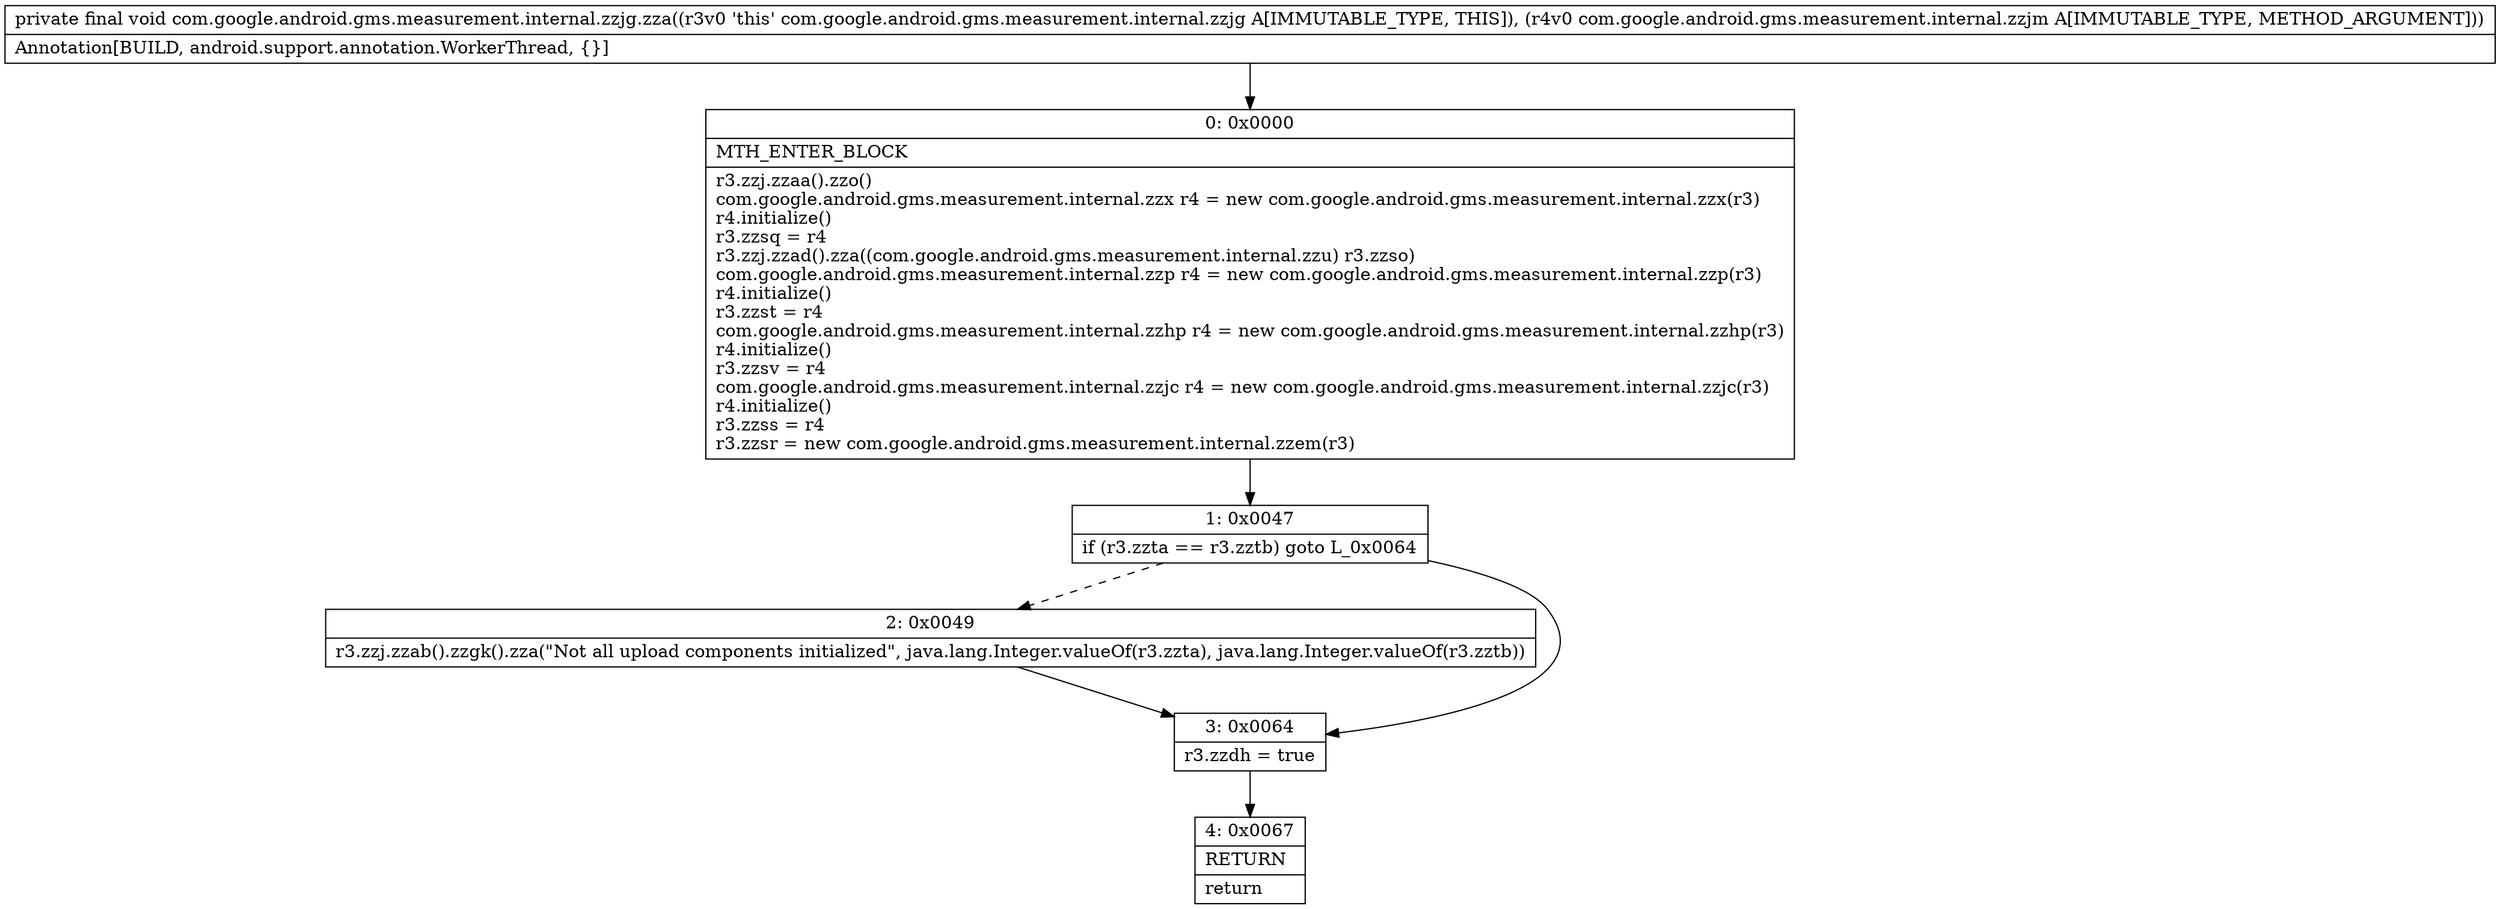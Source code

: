 digraph "CFG forcom.google.android.gms.measurement.internal.zzjg.zza(Lcom\/google\/android\/gms\/measurement\/internal\/zzjm;)V" {
Node_0 [shape=record,label="{0\:\ 0x0000|MTH_ENTER_BLOCK\l|r3.zzj.zzaa().zzo()\lcom.google.android.gms.measurement.internal.zzx r4 = new com.google.android.gms.measurement.internal.zzx(r3)\lr4.initialize()\lr3.zzsq = r4\lr3.zzj.zzad().zza((com.google.android.gms.measurement.internal.zzu) r3.zzso)\lcom.google.android.gms.measurement.internal.zzp r4 = new com.google.android.gms.measurement.internal.zzp(r3)\lr4.initialize()\lr3.zzst = r4\lcom.google.android.gms.measurement.internal.zzhp r4 = new com.google.android.gms.measurement.internal.zzhp(r3)\lr4.initialize()\lr3.zzsv = r4\lcom.google.android.gms.measurement.internal.zzjc r4 = new com.google.android.gms.measurement.internal.zzjc(r3)\lr4.initialize()\lr3.zzss = r4\lr3.zzsr = new com.google.android.gms.measurement.internal.zzem(r3)\l}"];
Node_1 [shape=record,label="{1\:\ 0x0047|if (r3.zzta == r3.zztb) goto L_0x0064\l}"];
Node_2 [shape=record,label="{2\:\ 0x0049|r3.zzj.zzab().zzgk().zza(\"Not all upload components initialized\", java.lang.Integer.valueOf(r3.zzta), java.lang.Integer.valueOf(r3.zztb))\l}"];
Node_3 [shape=record,label="{3\:\ 0x0064|r3.zzdh = true\l}"];
Node_4 [shape=record,label="{4\:\ 0x0067|RETURN\l|return\l}"];
MethodNode[shape=record,label="{private final void com.google.android.gms.measurement.internal.zzjg.zza((r3v0 'this' com.google.android.gms.measurement.internal.zzjg A[IMMUTABLE_TYPE, THIS]), (r4v0 com.google.android.gms.measurement.internal.zzjm A[IMMUTABLE_TYPE, METHOD_ARGUMENT]))  | Annotation[BUILD, android.support.annotation.WorkerThread, \{\}]\l}"];
MethodNode -> Node_0;
Node_0 -> Node_1;
Node_1 -> Node_2[style=dashed];
Node_1 -> Node_3;
Node_2 -> Node_3;
Node_3 -> Node_4;
}

